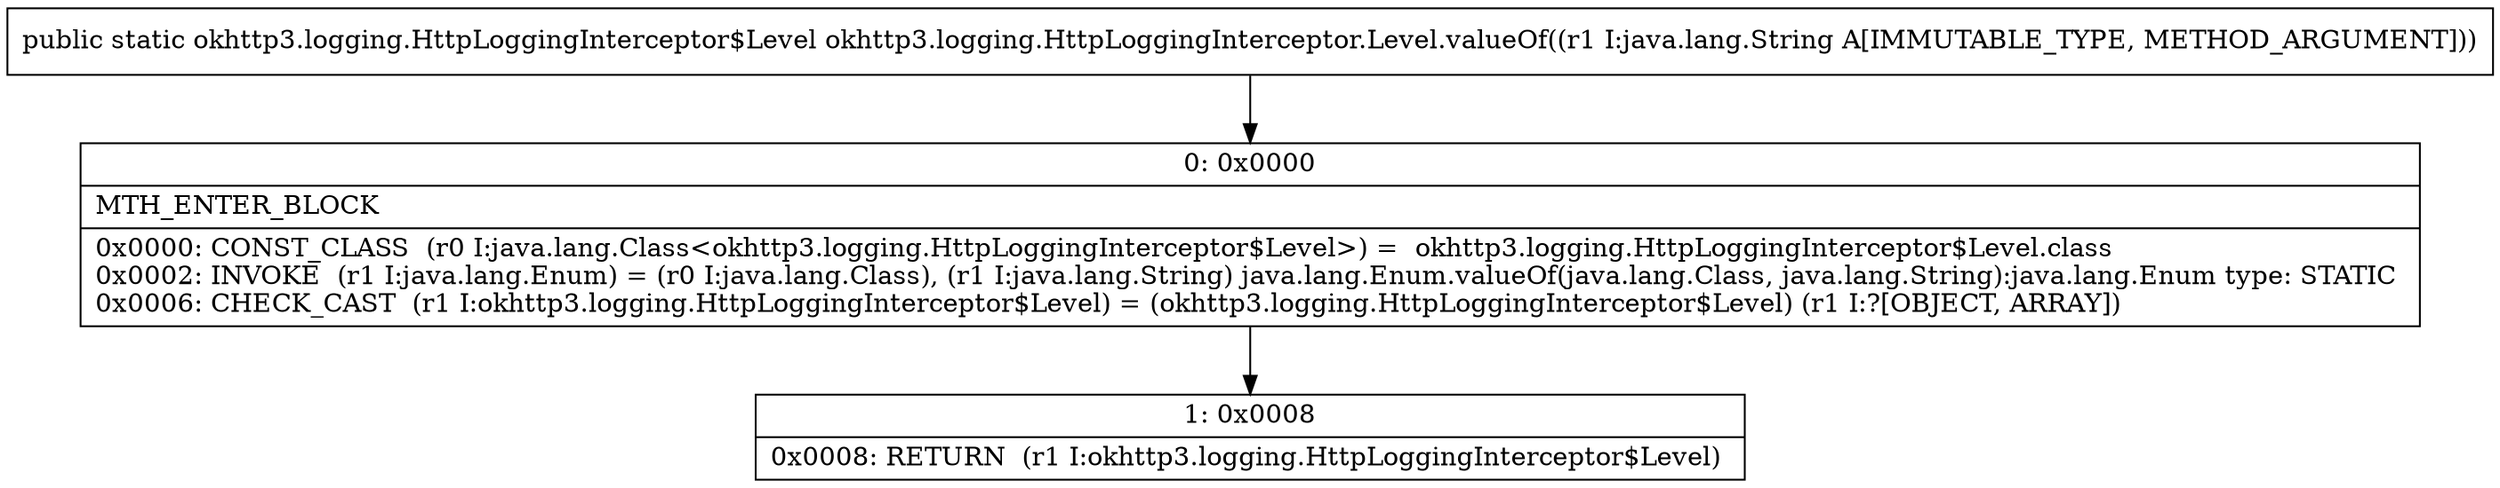 digraph "CFG forokhttp3.logging.HttpLoggingInterceptor.Level.valueOf(Ljava\/lang\/String;)Lokhttp3\/logging\/HttpLoggingInterceptor$Level;" {
Node_0 [shape=record,label="{0\:\ 0x0000|MTH_ENTER_BLOCK\l|0x0000: CONST_CLASS  (r0 I:java.lang.Class\<okhttp3.logging.HttpLoggingInterceptor$Level\>) =  okhttp3.logging.HttpLoggingInterceptor$Level.class \l0x0002: INVOKE  (r1 I:java.lang.Enum) = (r0 I:java.lang.Class), (r1 I:java.lang.String) java.lang.Enum.valueOf(java.lang.Class, java.lang.String):java.lang.Enum type: STATIC \l0x0006: CHECK_CAST  (r1 I:okhttp3.logging.HttpLoggingInterceptor$Level) = (okhttp3.logging.HttpLoggingInterceptor$Level) (r1 I:?[OBJECT, ARRAY]) \l}"];
Node_1 [shape=record,label="{1\:\ 0x0008|0x0008: RETURN  (r1 I:okhttp3.logging.HttpLoggingInterceptor$Level) \l}"];
MethodNode[shape=record,label="{public static okhttp3.logging.HttpLoggingInterceptor$Level okhttp3.logging.HttpLoggingInterceptor.Level.valueOf((r1 I:java.lang.String A[IMMUTABLE_TYPE, METHOD_ARGUMENT])) }"];
MethodNode -> Node_0;
Node_0 -> Node_1;
}

